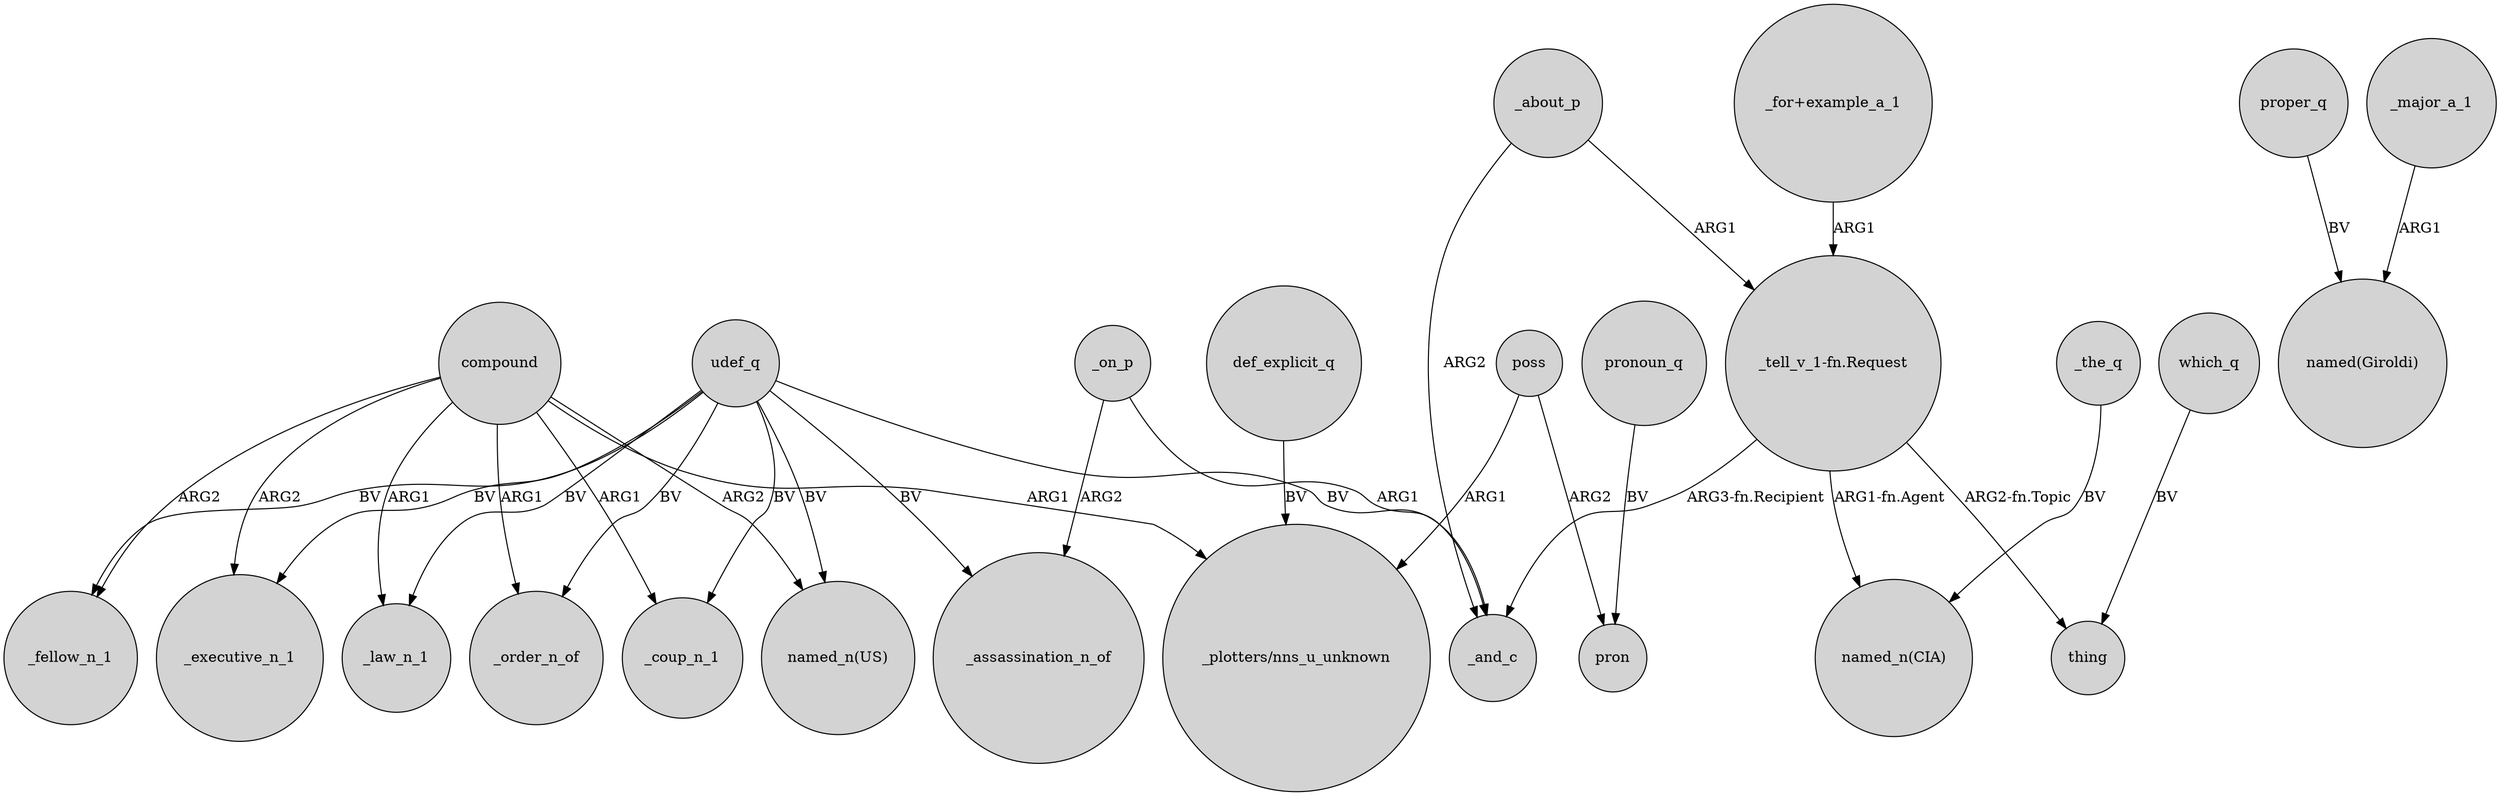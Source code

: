 digraph {
	node [shape=circle style=filled]
	_on_p -> _assassination_n_of [label=ARG2]
	udef_q -> "named_n(US)" [label=BV]
	poss -> pron [label=ARG2]
	udef_q -> _order_n_of [label=BV]
	udef_q -> _executive_n_1 [label=BV]
	def_explicit_q -> "_plotters/nns_u_unknown" [label=BV]
	compound -> _coup_n_1 [label=ARG1]
	compound -> _fellow_n_1 [label=ARG2]
	"_for+example_a_1" -> "_tell_v_1-fn.Request" [label=ARG1]
	_the_q -> "named_n(CIA)" [label=BV]
	_on_p -> _and_c [label=ARG1]
	udef_q -> _coup_n_1 [label=BV]
	proper_q -> "named(Giroldi)" [label=BV]
	udef_q -> _law_n_1 [label=BV]
	poss -> "_plotters/nns_u_unknown" [label=ARG1]
	compound -> "named_n(US)" [label=ARG2]
	"_tell_v_1-fn.Request" -> _and_c [label="ARG3-fn.Recipient"]
	_about_p -> _and_c [label=ARG2]
	udef_q -> _assassination_n_of [label=BV]
	pronoun_q -> pron [label=BV]
	udef_q -> _fellow_n_1 [label=BV]
	compound -> _order_n_of [label=ARG1]
	_about_p -> "_tell_v_1-fn.Request" [label=ARG1]
	"_tell_v_1-fn.Request" -> "named_n(CIA)" [label="ARG1-fn.Agent"]
	_major_a_1 -> "named(Giroldi)" [label=ARG1]
	compound -> _law_n_1 [label=ARG1]
	udef_q -> _and_c [label=BV]
	compound -> _executive_n_1 [label=ARG2]
	"_tell_v_1-fn.Request" -> thing [label="ARG2-fn.Topic"]
	compound -> "_plotters/nns_u_unknown" [label=ARG1]
	which_q -> thing [label=BV]
}
